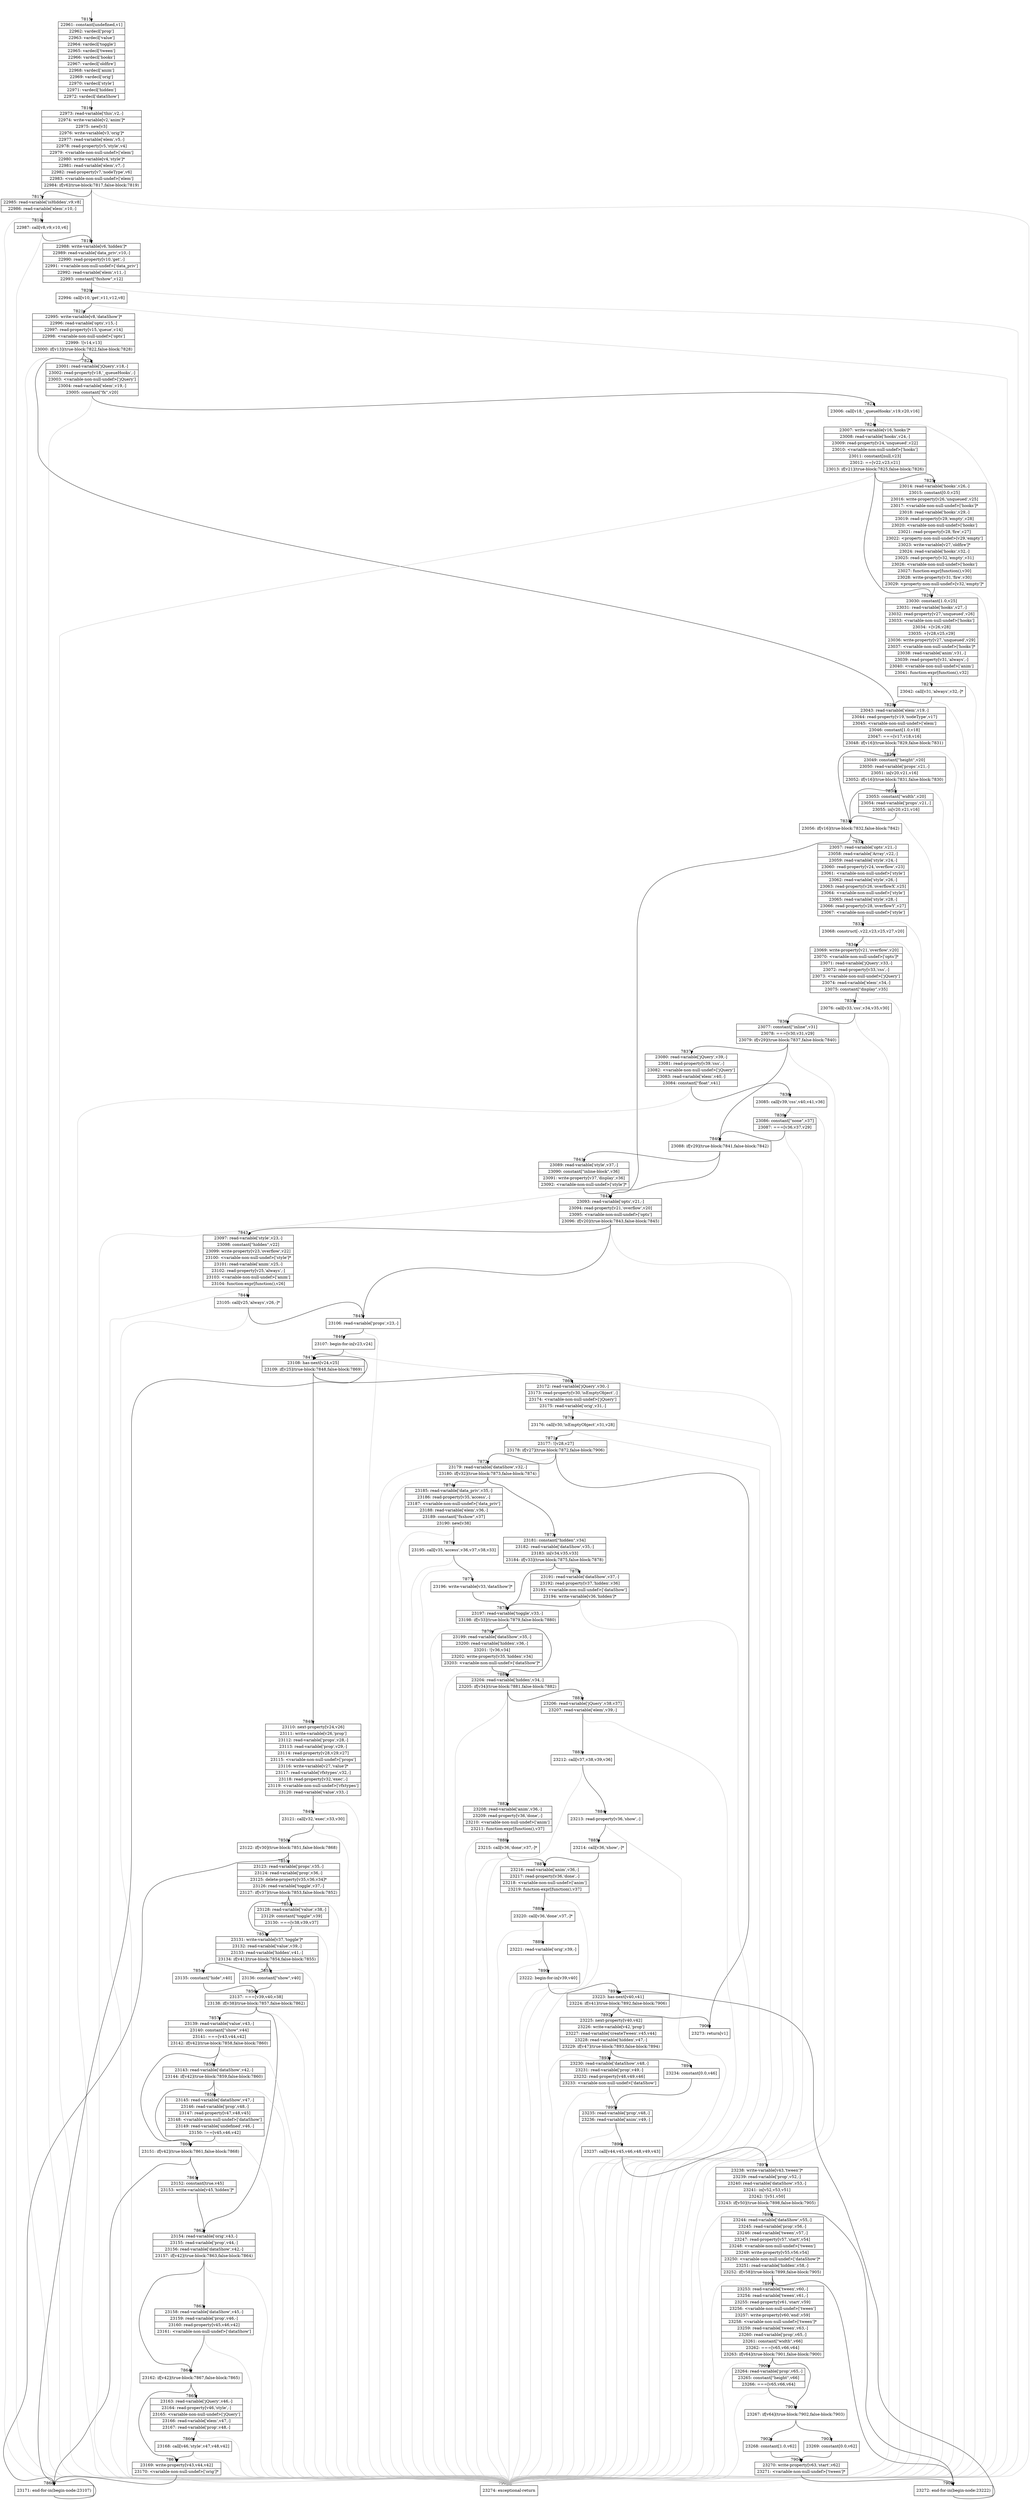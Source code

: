 digraph {
rankdir="TD"
BB_entry498[shape=none,label=""];
BB_entry498 -> BB7815 [tailport=s, headport=n, headlabel="    7815"]
BB7815 [shape=record label="{22961: constant[undefined,v1]|22962: vardecl['prop']|22963: vardecl['value']|22964: vardecl['toggle']|22965: vardecl['tween']|22966: vardecl['hooks']|22967: vardecl['oldfire']|22968: vardecl['anim']|22969: vardecl['orig']|22970: vardecl['style']|22971: vardecl['hidden']|22972: vardecl['dataShow']}" ] 
BB7815 -> BB7816 [tailport=s, headport=n, headlabel="      7816"]
BB7816 [shape=record label="{22973: read-variable['this',v2,-]|22974: write-variable[v2,'anim']*|22975: new[v3]|22976: write-variable[v3,'orig']*|22977: read-variable['elem',v5,-]|22978: read-property[v5,'style',v4]|22979: \<variable-non-null-undef\>['elem']|22980: write-variable[v4,'style']*|22981: read-variable['elem',v7,-]|22982: read-property[v7,'nodeType',v6]|22983: \<variable-non-null-undef\>['elem']|22984: if[v6](true-block:7817,false-block:7819)}" ] 
BB7816 -> BB7819 [tailport=s, headport=n, headlabel="      7819"]
BB7816 -> BB7817 [tailport=s, headport=n, headlabel="      7817"]
BB7816 -> BB7907 [tailport=s, headport=n, color=gray, headlabel="      7907"]
BB7817 [shape=record label="{22985: read-variable['isHidden',v9,v8]|22986: read-variable['elem',v10,-]}" ] 
BB7817 -> BB7818 [tailport=s, headport=n, headlabel="      7818"]
BB7817 -> BB7907 [tailport=s, headport=n, color=gray]
BB7818 [shape=record label="{22987: call[v8,v9,v10,v6]}" ] 
BB7818 -> BB7819 [tailport=s, headport=n]
BB7818 -> BB7907 [tailport=s, headport=n, color=gray]
BB7819 [shape=record label="{22988: write-variable[v6,'hidden']*|22989: read-variable['data_priv',v10,-]|22990: read-property[v10,'get',-]|22991: \<variable-non-null-undef\>['data_priv']|22992: read-variable['elem',v11,-]|22993: constant[\"fxshow\",v12]}" ] 
BB7819 -> BB7820 [tailport=s, headport=n, headlabel="      7820"]
BB7819 -> BB7907 [tailport=s, headport=n, color=gray]
BB7820 [shape=record label="{22994: call[v10,'get',v11,v12,v8]}" ] 
BB7820 -> BB7821 [tailport=s, headport=n, headlabel="      7821"]
BB7820 -> BB7907 [tailport=s, headport=n, color=gray]
BB7821 [shape=record label="{22995: write-variable[v8,'dataShow']*|22996: read-variable['opts',v15,-]|22997: read-property[v15,'queue',v14]|22998: \<variable-non-null-undef\>['opts']|22999: ![v14,v13]|23000: if[v13](true-block:7822,false-block:7828)}" ] 
BB7821 -> BB7822 [tailport=s, headport=n, headlabel="      7822"]
BB7821 -> BB7828 [tailport=s, headport=n, headlabel="      7828"]
BB7821 -> BB7907 [tailport=s, headport=n, color=gray]
BB7822 [shape=record label="{23001: read-variable['jQuery',v18,-]|23002: read-property[v18,'_queueHooks',-]|23003: \<variable-non-null-undef\>['jQuery']|23004: read-variable['elem',v19,-]|23005: constant[\"fx\",v20]}" ] 
BB7822 -> BB7823 [tailport=s, headport=n, headlabel="      7823"]
BB7822 -> BB7907 [tailport=s, headport=n, color=gray]
BB7823 [shape=record label="{23006: call[v18,'_queueHooks',v19,v20,v16]}" ] 
BB7823 -> BB7824 [tailport=s, headport=n, headlabel="      7824"]
BB7823 -> BB7907 [tailport=s, headport=n, color=gray]
BB7824 [shape=record label="{23007: write-variable[v16,'hooks']*|23008: read-variable['hooks',v24,-]|23009: read-property[v24,'unqueued',v22]|23010: \<variable-non-null-undef\>['hooks']|23011: constant[null,v23]|23012: ==[v22,v23,v21]|23013: if[v21](true-block:7825,false-block:7826)}" ] 
BB7824 -> BB7825 [tailport=s, headport=n, headlabel="      7825"]
BB7824 -> BB7826 [tailport=s, headport=n, headlabel="      7826"]
BB7824 -> BB7907 [tailport=s, headport=n, color=gray]
BB7825 [shape=record label="{23014: read-variable['hooks',v26,-]|23015: constant[0.0,v25]|23016: write-property[v26,'unqueued',v25]|23017: \<variable-non-null-undef\>['hooks']*|23018: read-variable['hooks',v29,-]|23019: read-property[v29,'empty',v28]|23020: \<variable-non-null-undef\>['hooks']|23021: read-property[v28,'fire',v27]|23022: \<property-non-null-undef\>[v29,'empty']|23023: write-variable[v27,'oldfire']*|23024: read-variable['hooks',v32,-]|23025: read-property[v32,'empty',v31]|23026: \<variable-non-null-undef\>['hooks']|23027: function-expr[function(),v30]|23028: write-property[v31,'fire',v30]|23029: \<property-non-null-undef\>[v32,'empty']*}" ] 
BB7825 -> BB7826 [tailport=s, headport=n]
BB7825 -> BB7907 [tailport=s, headport=n, color=gray]
BB7826 [shape=record label="{23030: constant[1.0,v25]|23031: read-variable['hooks',v27,-]|23032: read-property[v27,'unqueued',v26]|23033: \<variable-non-null-undef\>['hooks']|23034: +[v26,v28]|23035: +[v28,v25,v29]|23036: write-property[v27,'unqueued',v29]|23037: \<variable-non-null-undef\>['hooks']*|23038: read-variable['anim',v31,-]|23039: read-property[v31,'always',-]|23040: \<variable-non-null-undef\>['anim']|23041: function-expr[function(),v32]}" ] 
BB7826 -> BB7827 [tailport=s, headport=n, headlabel="      7827"]
BB7826 -> BB7907 [tailport=s, headport=n, color=gray]
BB7827 [shape=record label="{23042: call[v31,'always',v32,-]*}" ] 
BB7827 -> BB7828 [tailport=s, headport=n]
BB7827 -> BB7907 [tailport=s, headport=n, color=gray]
BB7828 [shape=record label="{23043: read-variable['elem',v19,-]|23044: read-property[v19,'nodeType',v17]|23045: \<variable-non-null-undef\>['elem']|23046: constant[1.0,v18]|23047: ===[v17,v18,v16]|23048: if[v16](true-block:7829,false-block:7831)}" ] 
BB7828 -> BB7831 [tailport=s, headport=n, headlabel="      7831"]
BB7828 -> BB7829 [tailport=s, headport=n, headlabel="      7829"]
BB7828 -> BB7907 [tailport=s, headport=n, color=gray]
BB7829 [shape=record label="{23049: constant[\"height\",v20]|23050: read-variable['props',v21,-]|23051: in[v20,v21,v16]|23052: if[v16](true-block:7831,false-block:7830)}" ] 
BB7829 -> BB7831 [tailport=s, headport=n]
BB7829 -> BB7830 [tailport=s, headport=n, headlabel="      7830"]
BB7829 -> BB7907 [tailport=s, headport=n, color=gray]
BB7830 [shape=record label="{23053: constant[\"width\",v20]|23054: read-variable['props',v21,-]|23055: in[v20,v21,v16]}" ] 
BB7830 -> BB7831 [tailport=s, headport=n]
BB7830 -> BB7907 [tailport=s, headport=n, color=gray]
BB7831 [shape=record label="{23056: if[v16](true-block:7832,false-block:7842)}" ] 
BB7831 -> BB7832 [tailport=s, headport=n, headlabel="      7832"]
BB7831 -> BB7842 [tailport=s, headport=n, headlabel="      7842"]
BB7832 [shape=record label="{23057: read-variable['opts',v21,-]|23058: read-variable['Array',v22,-]|23059: read-variable['style',v24,-]|23060: read-property[v24,'overflow',v23]|23061: \<variable-non-null-undef\>['style']|23062: read-variable['style',v26,-]|23063: read-property[v26,'overflowX',v25]|23064: \<variable-non-null-undef\>['style']|23065: read-variable['style',v28,-]|23066: read-property[v28,'overflowY',v27]|23067: \<variable-non-null-undef\>['style']}" ] 
BB7832 -> BB7833 [tailport=s, headport=n, headlabel="      7833"]
BB7832 -> BB7907 [tailport=s, headport=n, color=gray]
BB7833 [shape=record label="{23068: construct[-,v22,v23,v25,v27,v20]}" ] 
BB7833 -> BB7834 [tailport=s, headport=n, headlabel="      7834"]
BB7833 -> BB7907 [tailport=s, headport=n, color=gray]
BB7834 [shape=record label="{23069: write-property[v21,'overflow',v20]|23070: \<variable-non-null-undef\>['opts']*|23071: read-variable['jQuery',v33,-]|23072: read-property[v33,'css',-]|23073: \<variable-non-null-undef\>['jQuery']|23074: read-variable['elem',v34,-]|23075: constant[\"display\",v35]}" ] 
BB7834 -> BB7835 [tailport=s, headport=n, headlabel="      7835"]
BB7834 -> BB7907 [tailport=s, headport=n, color=gray]
BB7835 [shape=record label="{23076: call[v33,'css',v34,v35,v30]}" ] 
BB7835 -> BB7836 [tailport=s, headport=n, headlabel="      7836"]
BB7835 -> BB7907 [tailport=s, headport=n, color=gray]
BB7836 [shape=record label="{23077: constant[\"inline\",v31]|23078: ===[v30,v31,v29]|23079: if[v29](true-block:7837,false-block:7840)}" ] 
BB7836 -> BB7840 [tailport=s, headport=n, headlabel="      7840"]
BB7836 -> BB7837 [tailport=s, headport=n, headlabel="      7837"]
BB7836 -> BB7907 [tailport=s, headport=n, color=gray]
BB7837 [shape=record label="{23080: read-variable['jQuery',v39,-]|23081: read-property[v39,'css',-]|23082: \<variable-non-null-undef\>['jQuery']|23083: read-variable['elem',v40,-]|23084: constant[\"float\",v41]}" ] 
BB7837 -> BB7838 [tailport=s, headport=n, headlabel="      7838"]
BB7837 -> BB7907 [tailport=s, headport=n, color=gray]
BB7838 [shape=record label="{23085: call[v39,'css',v40,v41,v36]}" ] 
BB7838 -> BB7839 [tailport=s, headport=n, headlabel="      7839"]
BB7838 -> BB7907 [tailport=s, headport=n, color=gray]
BB7839 [shape=record label="{23086: constant[\"none\",v37]|23087: ===[v36,v37,v29]}" ] 
BB7839 -> BB7840 [tailport=s, headport=n]
BB7839 -> BB7907 [tailport=s, headport=n, color=gray]
BB7840 [shape=record label="{23088: if[v29](true-block:7841,false-block:7842)}" ] 
BB7840 -> BB7841 [tailport=s, headport=n, headlabel="      7841"]
BB7840 -> BB7842 [tailport=s, headport=n]
BB7841 [shape=record label="{23089: read-variable['style',v37,-]|23090: constant[\"inline-block\",v36]|23091: write-property[v37,'display',v36]|23092: \<variable-non-null-undef\>['style']*}" ] 
BB7841 -> BB7842 [tailport=s, headport=n]
BB7841 -> BB7907 [tailport=s, headport=n, color=gray]
BB7842 [shape=record label="{23093: read-variable['opts',v21,-]|23094: read-property[v21,'overflow',v20]|23095: \<variable-non-null-undef\>['opts']|23096: if[v20](true-block:7843,false-block:7845)}" ] 
BB7842 -> BB7843 [tailport=s, headport=n, headlabel="      7843"]
BB7842 -> BB7845 [tailport=s, headport=n, headlabel="      7845"]
BB7842 -> BB7907 [tailport=s, headport=n, color=gray]
BB7843 [shape=record label="{23097: read-variable['style',v23,-]|23098: constant[\"hidden\",v22]|23099: write-property[v23,'overflow',v22]|23100: \<variable-non-null-undef\>['style']*|23101: read-variable['anim',v25,-]|23102: read-property[v25,'always',-]|23103: \<variable-non-null-undef\>['anim']|23104: function-expr[function(),v26]}" ] 
BB7843 -> BB7844 [tailport=s, headport=n, headlabel="      7844"]
BB7843 -> BB7907 [tailport=s, headport=n, color=gray]
BB7844 [shape=record label="{23105: call[v25,'always',v26,-]*}" ] 
BB7844 -> BB7845 [tailport=s, headport=n]
BB7844 -> BB7907 [tailport=s, headport=n, color=gray]
BB7845 [shape=record label="{23106: read-variable['props',v23,-]}" ] 
BB7845 -> BB7846 [tailport=s, headport=n, headlabel="      7846"]
BB7845 -> BB7907 [tailport=s, headport=n, color=gray]
BB7846 [shape=record label="{23107: begin-for-in[v23,v24]}" ] 
BB7846 -> BB7847 [tailport=s, headport=n, headlabel="      7847"]
BB7846 -> BB7907 [tailport=s, headport=n, color=gray]
BB7847 [shape=record label="{23108: has-next[v24,v25]|23109: if[v25](true-block:7848,false-block:7869)}" ] 
BB7847 -> BB7848 [tailport=s, headport=n, headlabel="      7848"]
BB7847 -> BB7869 [tailport=s, headport=n, headlabel="      7869"]
BB7848 [shape=record label="{23110: next-property[v24,v26]|23111: write-variable[v26,'prop']|23112: read-variable['props',v28,-]|23113: read-variable['prop',v29,-]|23114: read-property[v28,v29,v27]|23115: \<variable-non-null-undef\>['props']|23116: write-variable[v27,'value']*|23117: read-variable['rfxtypes',v32,-]|23118: read-property[v32,'exec',-]|23119: \<variable-non-null-undef\>['rfxtypes']|23120: read-variable['value',v33,-]}" ] 
BB7848 -> BB7849 [tailport=s, headport=n, headlabel="      7849"]
BB7848 -> BB7907 [tailport=s, headport=n, color=gray]
BB7849 [shape=record label="{23121: call[v32,'exec',v33,v30]}" ] 
BB7849 -> BB7850 [tailport=s, headport=n, headlabel="      7850"]
BB7849 -> BB7907 [tailport=s, headport=n, color=gray]
BB7850 [shape=record label="{23122: if[v30](true-block:7851,false-block:7868)}" ] 
BB7850 -> BB7851 [tailport=s, headport=n, headlabel="      7851"]
BB7850 -> BB7868 [tailport=s, headport=n, headlabel="      7868"]
BB7851 [shape=record label="{23123: read-variable['props',v35,-]|23124: read-variable['prop',v36,-]|23125: delete-property[v35,v36,v34]*|23126: read-variable['toggle',v37,-]|23127: if[v37](true-block:7853,false-block:7852)}" ] 
BB7851 -> BB7853 [tailport=s, headport=n, headlabel="      7853"]
BB7851 -> BB7852 [tailport=s, headport=n, headlabel="      7852"]
BB7851 -> BB7907 [tailport=s, headport=n, color=gray]
BB7852 [shape=record label="{23128: read-variable['value',v38,-]|23129: constant[\"toggle\",v39]|23130: ===[v38,v39,v37]}" ] 
BB7852 -> BB7853 [tailport=s, headport=n]
BB7852 -> BB7907 [tailport=s, headport=n, color=gray]
BB7853 [shape=record label="{23131: write-variable[v37,'toggle']*|23132: read-variable['value',v39,-]|23133: read-variable['hidden',v41,-]|23134: if[v41](true-block:7854,false-block:7855)}" ] 
BB7853 -> BB7854 [tailport=s, headport=n, headlabel="      7854"]
BB7853 -> BB7855 [tailport=s, headport=n, headlabel="      7855"]
BB7853 -> BB7907 [tailport=s, headport=n, color=gray]
BB7854 [shape=record label="{23135: constant[\"hide\",v40]}" ] 
BB7854 -> BB7856 [tailport=s, headport=n, headlabel="      7856"]
BB7855 [shape=record label="{23136: constant[\"show\",v40]}" ] 
BB7855 -> BB7856 [tailport=s, headport=n]
BB7856 [shape=record label="{23137: ===[v39,v40,v38]|23138: if[v38](true-block:7857,false-block:7862)}" ] 
BB7856 -> BB7857 [tailport=s, headport=n, headlabel="      7857"]
BB7856 -> BB7862 [tailport=s, headport=n, headlabel="      7862"]
BB7856 -> BB7907 [tailport=s, headport=n, color=gray]
BB7857 [shape=record label="{23139: read-variable['value',v43,-]|23140: constant[\"show\",v44]|23141: ===[v43,v44,v42]|23142: if[v42](true-block:7858,false-block:7860)}" ] 
BB7857 -> BB7860 [tailport=s, headport=n, headlabel="      7860"]
BB7857 -> BB7858 [tailport=s, headport=n, headlabel="      7858"]
BB7857 -> BB7907 [tailport=s, headport=n, color=gray]
BB7858 [shape=record label="{23143: read-variable['dataShow',v42,-]|23144: if[v42](true-block:7859,false-block:7860)}" ] 
BB7858 -> BB7860 [tailport=s, headport=n]
BB7858 -> BB7859 [tailport=s, headport=n, headlabel="      7859"]
BB7858 -> BB7907 [tailport=s, headport=n, color=gray]
BB7859 [shape=record label="{23145: read-variable['dataShow',v47,-]|23146: read-variable['prop',v48,-]|23147: read-property[v47,v48,v45]|23148: \<variable-non-null-undef\>['dataShow']|23149: read-variable['undefined',v46,-]|23150: !==[v45,v46,v42]}" ] 
BB7859 -> BB7860 [tailport=s, headport=n]
BB7859 -> BB7907 [tailport=s, headport=n, color=gray]
BB7860 [shape=record label="{23151: if[v42](true-block:7861,false-block:7868)}" ] 
BB7860 -> BB7861 [tailport=s, headport=n, headlabel="      7861"]
BB7860 -> BB7868 [tailport=s, headport=n]
BB7861 [shape=record label="{23152: constant[true,v45]|23153: write-variable[v45,'hidden']*}" ] 
BB7861 -> BB7862 [tailport=s, headport=n]
BB7862 [shape=record label="{23154: read-variable['orig',v43,-]|23155: read-variable['prop',v44,-]|23156: read-variable['dataShow',v42,-]|23157: if[v42](true-block:7863,false-block:7864)}" ] 
BB7862 -> BB7864 [tailport=s, headport=n, headlabel="      7864"]
BB7862 -> BB7863 [tailport=s, headport=n, headlabel="      7863"]
BB7862 -> BB7907 [tailport=s, headport=n, color=gray]
BB7863 [shape=record label="{23158: read-variable['dataShow',v45,-]|23159: read-variable['prop',v46,-]|23160: read-property[v45,v46,v42]|23161: \<variable-non-null-undef\>['dataShow']}" ] 
BB7863 -> BB7864 [tailport=s, headport=n]
BB7863 -> BB7907 [tailport=s, headport=n, color=gray]
BB7864 [shape=record label="{23162: if[v42](true-block:7867,false-block:7865)}" ] 
BB7864 -> BB7867 [tailport=s, headport=n, headlabel="      7867"]
BB7864 -> BB7865 [tailport=s, headport=n, headlabel="      7865"]
BB7865 [shape=record label="{23163: read-variable['jQuery',v46,-]|23164: read-property[v46,'style',-]|23165: \<variable-non-null-undef\>['jQuery']|23166: read-variable['elem',v47,-]|23167: read-variable['prop',v48,-]}" ] 
BB7865 -> BB7866 [tailport=s, headport=n, headlabel="      7866"]
BB7865 -> BB7907 [tailport=s, headport=n, color=gray]
BB7866 [shape=record label="{23168: call[v46,'style',v47,v48,v42]}" ] 
BB7866 -> BB7867 [tailport=s, headport=n]
BB7866 -> BB7907 [tailport=s, headport=n, color=gray]
BB7867 [shape=record label="{23169: write-property[v43,v44,v42]|23170: \<variable-non-null-undef\>['orig']*}" ] 
BB7867 -> BB7868 [tailport=s, headport=n]
BB7867 -> BB7907 [tailport=s, headport=n, color=gray]
BB7868 [shape=record label="{23171: end-for-in(begin-node:23107)}" ] 
BB7868 -> BB7847 [tailport=s, headport=n]
BB7869 [shape=record label="{23172: read-variable['jQuery',v30,-]|23173: read-property[v30,'isEmptyObject',-]|23174: \<variable-non-null-undef\>['jQuery']|23175: read-variable['orig',v31,-]}" ] 
BB7869 -> BB7870 [tailport=s, headport=n, headlabel="      7870"]
BB7869 -> BB7907 [tailport=s, headport=n, color=gray]
BB7870 [shape=record label="{23176: call[v30,'isEmptyObject',v31,v28]}" ] 
BB7870 -> BB7871 [tailport=s, headport=n, headlabel="      7871"]
BB7870 -> BB7907 [tailport=s, headport=n, color=gray]
BB7871 [shape=record label="{23177: ![v28,v27]|23178: if[v27](true-block:7872,false-block:7906)}" ] 
BB7871 -> BB7872 [tailport=s, headport=n, headlabel="      7872"]
BB7871 -> BB7906 [tailport=s, headport=n, headlabel="      7906"]
BB7871 -> BB7907 [tailport=s, headport=n, color=gray]
BB7872 [shape=record label="{23179: read-variable['dataShow',v32,-]|23180: if[v32](true-block:7873,false-block:7874)}" ] 
BB7872 -> BB7873 [tailport=s, headport=n, headlabel="      7873"]
BB7872 -> BB7874 [tailport=s, headport=n, headlabel="      7874"]
BB7872 -> BB7907 [tailport=s, headport=n, color=gray]
BB7873 [shape=record label="{23181: constant[\"hidden\",v34]|23182: read-variable['dataShow',v35,-]|23183: in[v34,v35,v33]|23184: if[v33](true-block:7875,false-block:7878)}" ] 
BB7873 -> BB7875 [tailport=s, headport=n, headlabel="      7875"]
BB7873 -> BB7878 [tailport=s, headport=n, headlabel="      7878"]
BB7873 -> BB7907 [tailport=s, headport=n, color=gray]
BB7874 [shape=record label="{23185: read-variable['data_priv',v35,-]|23186: read-property[v35,'access',-]|23187: \<variable-non-null-undef\>['data_priv']|23188: read-variable['elem',v36,-]|23189: constant[\"fxshow\",v37]|23190: new[v38]}" ] 
BB7874 -> BB7876 [tailport=s, headport=n, headlabel="      7876"]
BB7874 -> BB7907 [tailport=s, headport=n, color=gray]
BB7875 [shape=record label="{23191: read-variable['dataShow',v37,-]|23192: read-property[v37,'hidden',v36]|23193: \<variable-non-null-undef\>['dataShow']|23194: write-variable[v36,'hidden']*}" ] 
BB7875 -> BB7878 [tailport=s, headport=n]
BB7875 -> BB7907 [tailport=s, headport=n, color=gray]
BB7876 [shape=record label="{23195: call[v35,'access',v36,v37,v38,v33]}" ] 
BB7876 -> BB7877 [tailport=s, headport=n, headlabel="      7877"]
BB7876 -> BB7907 [tailport=s, headport=n, color=gray]
BB7877 [shape=record label="{23196: write-variable[v33,'dataShow']*}" ] 
BB7877 -> BB7878 [tailport=s, headport=n]
BB7878 [shape=record label="{23197: read-variable['toggle',v33,-]|23198: if[v33](true-block:7879,false-block:7880)}" ] 
BB7878 -> BB7879 [tailport=s, headport=n, headlabel="      7879"]
BB7878 -> BB7880 [tailport=s, headport=n, headlabel="      7880"]
BB7878 -> BB7907 [tailport=s, headport=n, color=gray]
BB7879 [shape=record label="{23199: read-variable['dataShow',v35,-]|23200: read-variable['hidden',v36,-]|23201: ![v36,v34]|23202: write-property[v35,'hidden',v34]|23203: \<variable-non-null-undef\>['dataShow']*}" ] 
BB7879 -> BB7880 [tailport=s, headport=n]
BB7879 -> BB7907 [tailport=s, headport=n, color=gray]
BB7880 [shape=record label="{23204: read-variable['hidden',v34,-]|23205: if[v34](true-block:7881,false-block:7882)}" ] 
BB7880 -> BB7881 [tailport=s, headport=n, headlabel="      7881"]
BB7880 -> BB7882 [tailport=s, headport=n, headlabel="      7882"]
BB7880 -> BB7907 [tailport=s, headport=n, color=gray]
BB7881 [shape=record label="{23206: read-variable['jQuery',v38,v37]|23207: read-variable['elem',v39,-]}" ] 
BB7881 -> BB7883 [tailport=s, headport=n, headlabel="      7883"]
BB7881 -> BB7907 [tailport=s, headport=n, color=gray]
BB7882 [shape=record label="{23208: read-variable['anim',v36,-]|23209: read-property[v36,'done',-]|23210: \<variable-non-null-undef\>['anim']|23211: function-expr[function(),v37]}" ] 
BB7882 -> BB7886 [tailport=s, headport=n, headlabel="      7886"]
BB7882 -> BB7907 [tailport=s, headport=n, color=gray]
BB7883 [shape=record label="{23212: call[v37,v38,v39,v36]}" ] 
BB7883 -> BB7884 [tailport=s, headport=n, headlabel="      7884"]
BB7883 -> BB7907 [tailport=s, headport=n, color=gray]
BB7884 [shape=record label="{23213: read-property[v36,'show',-]}" ] 
BB7884 -> BB7885 [tailport=s, headport=n, headlabel="      7885"]
BB7884 -> BB7907 [tailport=s, headport=n, color=gray]
BB7885 [shape=record label="{23214: call[v36,'show',-]*}" ] 
BB7885 -> BB7887 [tailport=s, headport=n, headlabel="      7887"]
BB7885 -> BB7907 [tailport=s, headport=n, color=gray]
BB7886 [shape=record label="{23215: call[v36,'done',v37,-]*}" ] 
BB7886 -> BB7887 [tailport=s, headport=n]
BB7886 -> BB7907 [tailport=s, headport=n, color=gray]
BB7887 [shape=record label="{23216: read-variable['anim',v36,-]|23217: read-property[v36,'done',-]|23218: \<variable-non-null-undef\>['anim']|23219: function-expr[function(),v37]}" ] 
BB7887 -> BB7888 [tailport=s, headport=n, headlabel="      7888"]
BB7887 -> BB7907 [tailport=s, headport=n, color=gray]
BB7888 [shape=record label="{23220: call[v36,'done',v37,-]*}" ] 
BB7888 -> BB7889 [tailport=s, headport=n, headlabel="      7889"]
BB7888 -> BB7907 [tailport=s, headport=n, color=gray]
BB7889 [shape=record label="{23221: read-variable['orig',v39,-]}" ] 
BB7889 -> BB7890 [tailport=s, headport=n, headlabel="      7890"]
BB7889 -> BB7907 [tailport=s, headport=n, color=gray]
BB7890 [shape=record label="{23222: begin-for-in[v39,v40]}" ] 
BB7890 -> BB7891 [tailport=s, headport=n, headlabel="      7891"]
BB7890 -> BB7907 [tailport=s, headport=n, color=gray]
BB7891 [shape=record label="{23223: has-next[v40,v41]|23224: if[v41](true-block:7892,false-block:7906)}" ] 
BB7891 -> BB7892 [tailport=s, headport=n, headlabel="      7892"]
BB7891 -> BB7906 [tailport=s, headport=n]
BB7892 [shape=record label="{23225: next-property[v40,v42]|23226: write-variable[v42,'prop']|23227: read-variable['createTween',v45,v44]|23228: read-variable['hidden',v47,-]|23229: if[v47](true-block:7893,false-block:7894)}" ] 
BB7892 -> BB7893 [tailport=s, headport=n, headlabel="      7893"]
BB7892 -> BB7894 [tailport=s, headport=n, headlabel="      7894"]
BB7892 -> BB7907 [tailport=s, headport=n, color=gray]
BB7893 [shape=record label="{23230: read-variable['dataShow',v48,-]|23231: read-variable['prop',v49,-]|23232: read-property[v48,v49,v46]|23233: \<variable-non-null-undef\>['dataShow']}" ] 
BB7893 -> BB7895 [tailport=s, headport=n, headlabel="      7895"]
BB7893 -> BB7907 [tailport=s, headport=n, color=gray]
BB7894 [shape=record label="{23234: constant[0.0,v46]}" ] 
BB7894 -> BB7895 [tailport=s, headport=n]
BB7895 [shape=record label="{23235: read-variable['prop',v48,-]|23236: read-variable['anim',v49,-]}" ] 
BB7895 -> BB7896 [tailport=s, headport=n, headlabel="      7896"]
BB7895 -> BB7907 [tailport=s, headport=n, color=gray]
BB7896 [shape=record label="{23237: call[v44,v45,v46,v48,v49,v43]}" ] 
BB7896 -> BB7897 [tailport=s, headport=n, headlabel="      7897"]
BB7896 -> BB7907 [tailport=s, headport=n, color=gray]
BB7897 [shape=record label="{23238: write-variable[v43,'tween']*|23239: read-variable['prop',v52,-]|23240: read-variable['dataShow',v53,-]|23241: in[v52,v53,v51]|23242: ![v51,v50]|23243: if[v50](true-block:7898,false-block:7905)}" ] 
BB7897 -> BB7898 [tailport=s, headport=n, headlabel="      7898"]
BB7897 -> BB7905 [tailport=s, headport=n, headlabel="      7905"]
BB7897 -> BB7907 [tailport=s, headport=n, color=gray]
BB7898 [shape=record label="{23244: read-variable['dataShow',v55,-]|23245: read-variable['prop',v56,-]|23246: read-variable['tween',v57,-]|23247: read-property[v57,'start',v54]|23248: \<variable-non-null-undef\>['tween']|23249: write-property[v55,v56,v54]|23250: \<variable-non-null-undef\>['dataShow']*|23251: read-variable['hidden',v58,-]|23252: if[v58](true-block:7899,false-block:7905)}" ] 
BB7898 -> BB7899 [tailport=s, headport=n, headlabel="      7899"]
BB7898 -> BB7905 [tailport=s, headport=n]
BB7898 -> BB7907 [tailport=s, headport=n, color=gray]
BB7899 [shape=record label="{23253: read-variable['tween',v60,-]|23254: read-variable['tween',v61,-]|23255: read-property[v61,'start',v59]|23256: \<variable-non-null-undef\>['tween']|23257: write-property[v60,'end',v59]|23258: \<variable-non-null-undef\>['tween']*|23259: read-variable['tween',v63,-]|23260: read-variable['prop',v65,-]|23261: constant[\"width\",v66]|23262: ===[v65,v66,v64]|23263: if[v64](true-block:7901,false-block:7900)}" ] 
BB7899 -> BB7901 [tailport=s, headport=n, headlabel="      7901"]
BB7899 -> BB7900 [tailport=s, headport=n, headlabel="      7900"]
BB7899 -> BB7907 [tailport=s, headport=n, color=gray]
BB7900 [shape=record label="{23264: read-variable['prop',v65,-]|23265: constant[\"height\",v66]|23266: ===[v65,v66,v64]}" ] 
BB7900 -> BB7901 [tailport=s, headport=n]
BB7900 -> BB7907 [tailport=s, headport=n, color=gray]
BB7901 [shape=record label="{23267: if[v64](true-block:7902,false-block:7903)}" ] 
BB7901 -> BB7902 [tailport=s, headport=n, headlabel="      7902"]
BB7901 -> BB7903 [tailport=s, headport=n, headlabel="      7903"]
BB7902 [shape=record label="{23268: constant[1.0,v62]}" ] 
BB7902 -> BB7904 [tailport=s, headport=n, headlabel="      7904"]
BB7903 [shape=record label="{23269: constant[0.0,v62]}" ] 
BB7903 -> BB7904 [tailport=s, headport=n]
BB7904 [shape=record label="{23270: write-property[v63,'start',v62]|23271: \<variable-non-null-undef\>['tween']*}" ] 
BB7904 -> BB7905 [tailport=s, headport=n]
BB7904 -> BB7907 [tailport=s, headport=n, color=gray]
BB7905 [shape=record label="{23272: end-for-in(begin-node:23222)}" ] 
BB7905 -> BB7891 [tailport=s, headport=n]
BB7906 [shape=record label="{23273: return[v1]}" ] 
BB7907 [shape=record label="{23274: exceptional-return}" ] 
}
